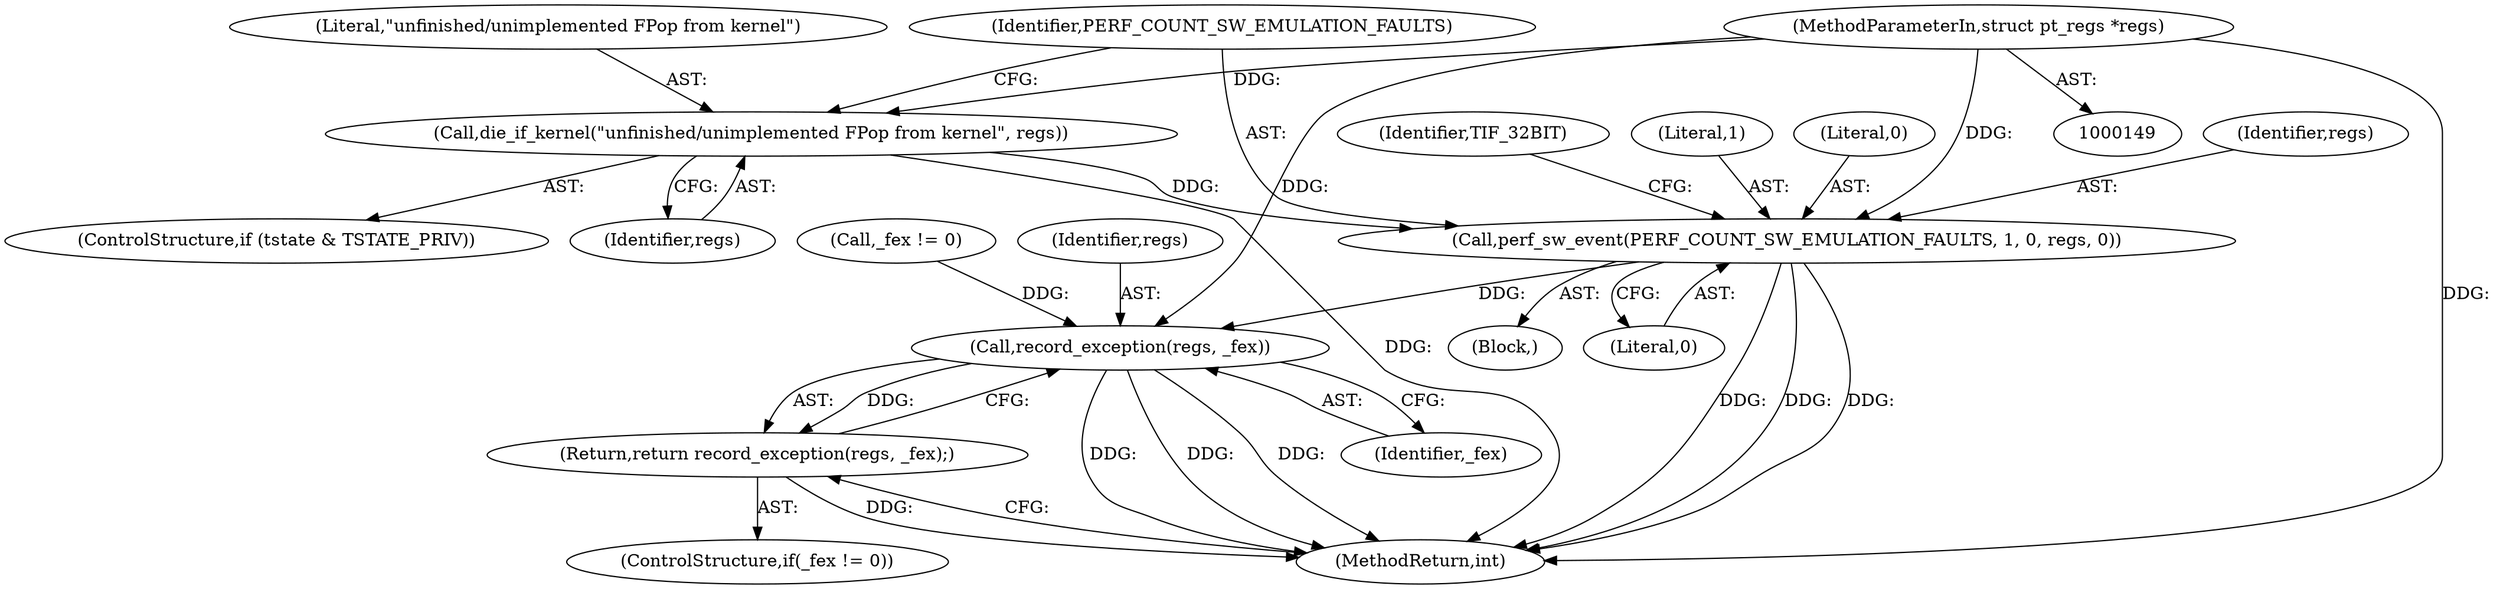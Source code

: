 digraph "1_linux_a8b0ca17b80e92faab46ee7179ba9e99ccb61233_42@del" {
"1000207" [label="(Call,perf_sw_event(PERF_COUNT_SW_EMULATION_FAULTS, 1, 0, regs, 0))"];
"1000204" [label="(Call,die_if_kernel(\"unfinished/unimplemented FPop from kernel\", regs))"];
"1000150" [label="(MethodParameterIn,struct pt_regs *regs)"];
"1001867" [label="(Call,record_exception(regs, _fex))"];
"1001866" [label="(Return,return record_exception(regs, _fex);)"];
"1000204" [label="(Call,die_if_kernel(\"unfinished/unimplemented FPop from kernel\", regs))"];
"1000200" [label="(ControlStructure,if (tstate & TSTATE_PRIV))"];
"1000150" [label="(MethodParameterIn,struct pt_regs *regs)"];
"1000209" [label="(Literal,1)"];
"1000210" [label="(Literal,0)"];
"1001866" [label="(Return,return record_exception(regs, _fex);)"];
"1001863" [label="(Call,_fex != 0)"];
"1000152" [label="(Block,)"];
"1000208" [label="(Identifier,PERF_COUNT_SW_EMULATION_FAULTS)"];
"1001869" [label="(Identifier,_fex)"];
"1001862" [label="(ControlStructure,if(_fex != 0))"];
"1000207" [label="(Call,perf_sw_event(PERF_COUNT_SW_EMULATION_FAULTS, 1, 0, regs, 0))"];
"1000205" [label="(Literal,\"unfinished/unimplemented FPop from kernel\")"];
"1001867" [label="(Call,record_exception(regs, _fex))"];
"1000211" [label="(Identifier,regs)"];
"1001868" [label="(Identifier,regs)"];
"1000215" [label="(Identifier,TIF_32BIT)"];
"1000206" [label="(Identifier,regs)"];
"1001895" [label="(MethodReturn,int)"];
"1000212" [label="(Literal,0)"];
"1000207" -> "1000152"  [label="AST: "];
"1000207" -> "1000212"  [label="CFG: "];
"1000208" -> "1000207"  [label="AST: "];
"1000209" -> "1000207"  [label="AST: "];
"1000210" -> "1000207"  [label="AST: "];
"1000211" -> "1000207"  [label="AST: "];
"1000212" -> "1000207"  [label="AST: "];
"1000215" -> "1000207"  [label="CFG: "];
"1000207" -> "1001895"  [label="DDG: "];
"1000207" -> "1001895"  [label="DDG: "];
"1000207" -> "1001895"  [label="DDG: "];
"1000204" -> "1000207"  [label="DDG: "];
"1000150" -> "1000207"  [label="DDG: "];
"1000207" -> "1001867"  [label="DDG: "];
"1000204" -> "1000200"  [label="AST: "];
"1000204" -> "1000206"  [label="CFG: "];
"1000205" -> "1000204"  [label="AST: "];
"1000206" -> "1000204"  [label="AST: "];
"1000208" -> "1000204"  [label="CFG: "];
"1000204" -> "1001895"  [label="DDG: "];
"1000150" -> "1000204"  [label="DDG: "];
"1000150" -> "1000149"  [label="AST: "];
"1000150" -> "1001895"  [label="DDG: "];
"1000150" -> "1001867"  [label="DDG: "];
"1001867" -> "1001866"  [label="AST: "];
"1001867" -> "1001869"  [label="CFG: "];
"1001868" -> "1001867"  [label="AST: "];
"1001869" -> "1001867"  [label="AST: "];
"1001866" -> "1001867"  [label="CFG: "];
"1001867" -> "1001895"  [label="DDG: "];
"1001867" -> "1001895"  [label="DDG: "];
"1001867" -> "1001895"  [label="DDG: "];
"1001867" -> "1001866"  [label="DDG: "];
"1001863" -> "1001867"  [label="DDG: "];
"1001866" -> "1001862"  [label="AST: "];
"1001895" -> "1001866"  [label="CFG: "];
"1001866" -> "1001895"  [label="DDG: "];
}
